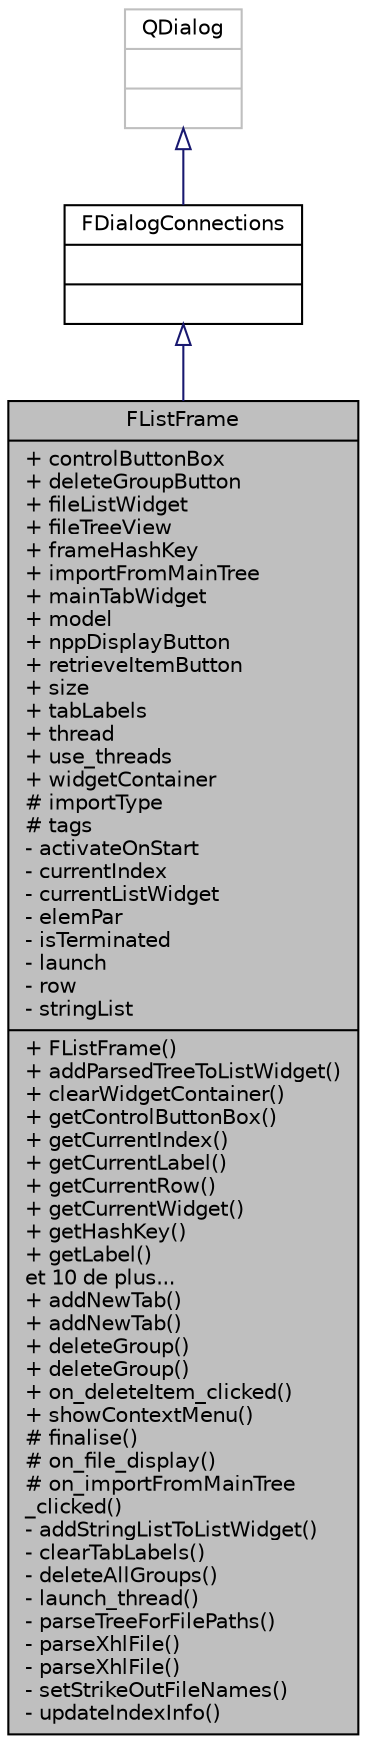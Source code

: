 digraph "FListFrame"
{
 // INTERACTIVE_SVG=YES
  edge [fontname="Helvetica",fontsize="10",labelfontname="Helvetica",labelfontsize="10"];
  node [fontname="Helvetica",fontsize="10",shape=record];
  Node0 [label="{FListFrame\n|+ controlButtonBox\l+ deleteGroupButton\l+ fileListWidget\l+ fileTreeView\l+ frameHashKey\l+ importFromMainTree\l+ mainTabWidget\l+ model\l+ nppDisplayButton\l+ retrieveItemButton\l+ size\l+ tabLabels\l+ thread\l+ use_threads\l+ widgetContainer\l# importType\l# tags\l- activateOnStart\l- currentIndex\l- currentListWidget\l- elemPar\l- isTerminated\l- launch\l- row\l- stringList\l|+ FListFrame()\l+ addParsedTreeToListWidget()\l+ clearWidgetContainer()\l+ getControlButtonBox()\l+ getCurrentIndex()\l+ getCurrentLabel()\l+ getCurrentRow()\l+ getCurrentWidget()\l+ getHashKey()\l+ getLabel()\let 10 de plus...\l+ addNewTab()\l+ addNewTab()\l+ deleteGroup()\l+ deleteGroup()\l+ on_deleteItem_clicked()\l+ showContextMenu()\l# finalise()\l# on_file_display()\l# on_importFromMainTree\l_clicked()\l- addStringListToListWidget()\l- clearTabLabels()\l- deleteAllGroups()\l- launch_thread()\l- parseTreeForFilePaths()\l- parseXhlFile()\l- parseXhlFile()\l- setStrikeOutFileNames()\l- updateIndexInfo()\l}",height=0.2,width=0.4,color="black", fillcolor="grey75", style="filled", fontcolor="black"];
  Node1 -> Node0 [dir="back",color="midnightblue",fontsize="10",style="solid",arrowtail="onormal",fontname="Helvetica"];
  Node1 [label="{FDialogConnections\n||}",height=0.2,width=0.4,color="black", fillcolor="white", style="filled",URL="$class_f_dialog_connections.html"];
  Node2 -> Node1 [dir="back",color="midnightblue",fontsize="10",style="solid",arrowtail="onormal",fontname="Helvetica"];
  Node2 [label="{QDialog\n||}",height=0.2,width=0.4,color="grey75", fillcolor="white", style="filled"];
}
